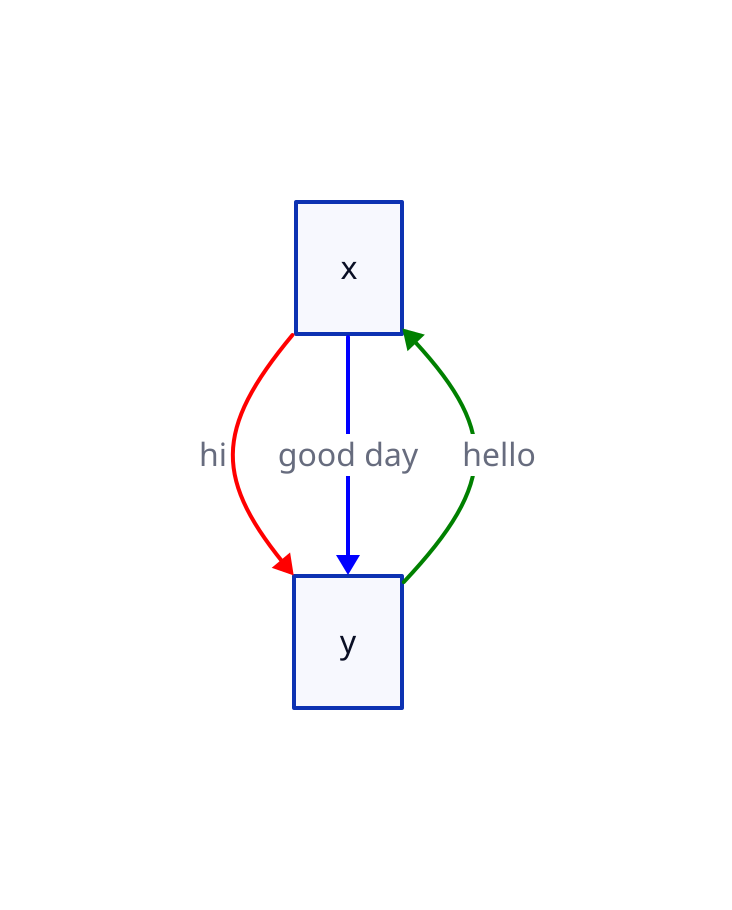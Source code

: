 x -> y: hi
x -> y: good day
y -> x: hello

(x -> y)[0].style.stroke: red
(x -> y)[1].style.stroke: blue
(y -> x)[0].style.stroke: green